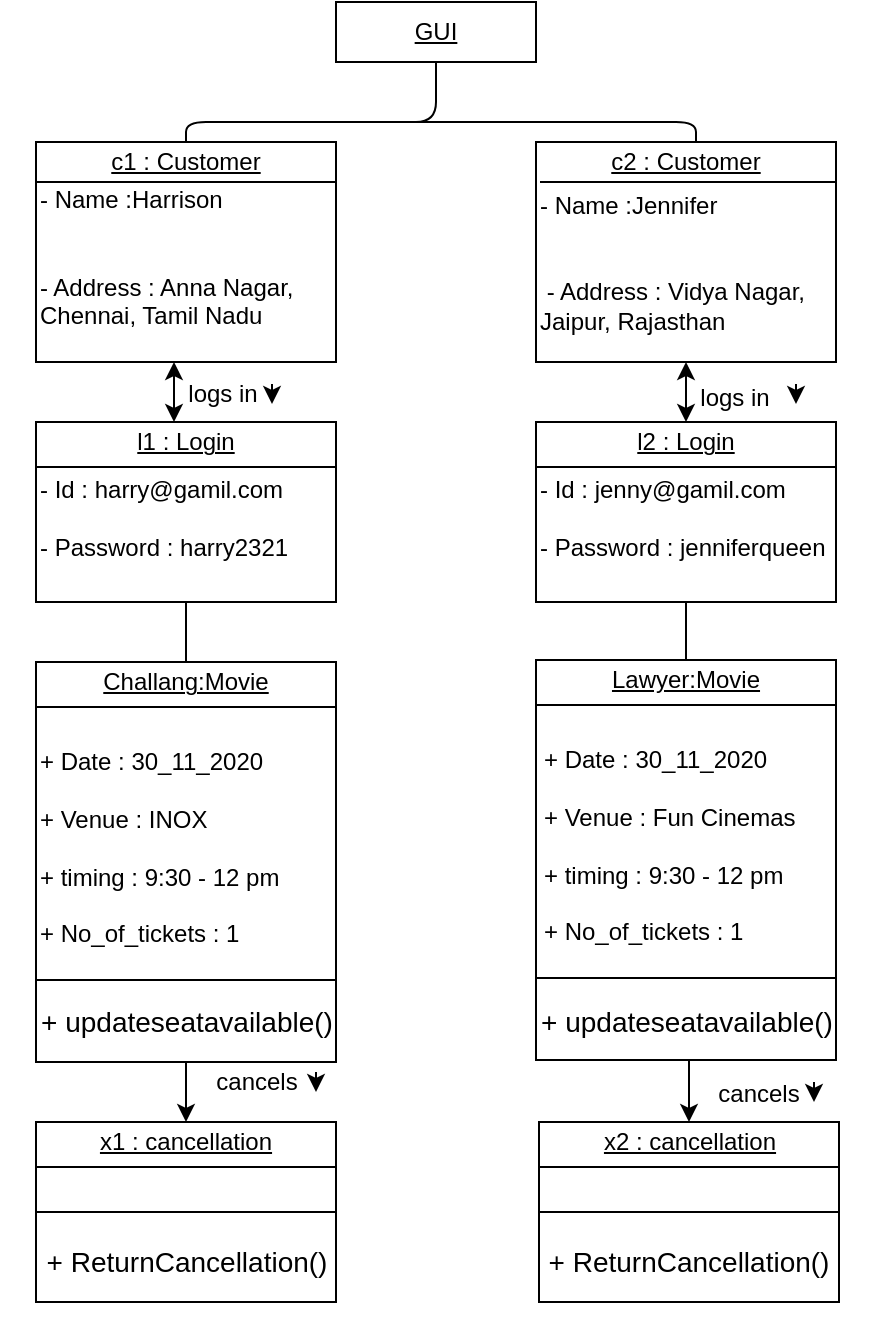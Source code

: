 <mxfile version="13.10.0" type="github">
  <diagram id="SHDkYa4FAMaZ_01luneU" name="Page-1">
    <mxGraphModel dx="1022" dy="695" grid="1" gridSize="10" guides="1" tooltips="1" connect="1" arrows="1" fold="1" page="1" pageScale="1" pageWidth="850" pageHeight="1100" math="0" shadow="0">
      <root>
        <mxCell id="0" />
        <mxCell id="1" parent="0" />
        <mxCell id="k4fH5lc6j6lI32jM6RB4-1" value="&lt;u&gt;GUI&lt;/u&gt;" style="rounded=0;whiteSpace=wrap;html=1;" vertex="1" parent="1">
          <mxGeometry x="270" y="10" width="100" height="30" as="geometry" />
        </mxCell>
        <mxCell id="k4fH5lc6j6lI32jM6RB4-2" value="" style="rounded=0;whiteSpace=wrap;html=1;" vertex="1" parent="1">
          <mxGeometry x="120" y="80" width="150" height="110" as="geometry" />
        </mxCell>
        <mxCell id="k4fH5lc6j6lI32jM6RB4-3" value="&lt;u&gt;c1 : Customer&lt;/u&gt;" style="text;html=1;strokeColor=none;fillColor=none;align=center;verticalAlign=middle;whiteSpace=wrap;rounded=0;" vertex="1" parent="1">
          <mxGeometry x="130" y="80" width="130" height="20" as="geometry" />
        </mxCell>
        <mxCell id="k4fH5lc6j6lI32jM6RB4-4" value="" style="endArrow=none;html=1;exitX=0;exitY=0;exitDx=0;exitDy=0;entryX=1;entryY=0.182;entryDx=0;entryDy=0;entryPerimeter=0;" edge="1" parent="1" source="k4fH5lc6j6lI32jM6RB4-5" target="k4fH5lc6j6lI32jM6RB4-2">
          <mxGeometry width="50" height="50" relative="1" as="geometry">
            <mxPoint x="160" y="150" as="sourcePoint" />
            <mxPoint x="210" y="100" as="targetPoint" />
            <Array as="points">
              <mxPoint x="240" y="100" />
            </Array>
          </mxGeometry>
        </mxCell>
        <mxCell id="k4fH5lc6j6lI32jM6RB4-5" value="&lt;div align=&quot;left&quot;&gt;&lt;br&gt;&lt;/div&gt;&lt;div align=&quot;left&quot;&gt;- Name :Harrison&lt;/div&gt;&lt;div align=&quot;left&quot;&gt;&lt;br&gt;&lt;/div&gt;&lt;div align=&quot;left&quot;&gt;&lt;br&gt;&lt;/div&gt;&lt;div align=&quot;left&quot;&gt;- Address : Anna Nagar,&lt;/div&gt;&lt;div align=&quot;left&quot;&gt;Chennai, Tamil Nadu&lt;br&gt;&lt;/div&gt;&lt;div align=&quot;left&quot;&gt;&lt;br&gt;&lt;/div&gt;&lt;div align=&quot;left&quot;&gt;&lt;br&gt;&lt;/div&gt;" style="text;html=1;strokeColor=none;fillColor=none;align=left;verticalAlign=middle;whiteSpace=wrap;rounded=0;" vertex="1" parent="1">
          <mxGeometry x="120" y="100" width="150" height="90" as="geometry" />
        </mxCell>
        <mxCell id="k4fH5lc6j6lI32jM6RB4-6" style="edgeStyle=orthogonalEdgeStyle;rounded=0;orthogonalLoop=1;jettySize=auto;html=1;exitX=0.5;exitY=1;exitDx=0;exitDy=0;" edge="1" parent="1" source="k4fH5lc6j6lI32jM6RB4-2" target="k4fH5lc6j6lI32jM6RB4-2">
          <mxGeometry relative="1" as="geometry" />
        </mxCell>
        <mxCell id="k4fH5lc6j6lI32jM6RB4-7" value="" style="rounded=0;whiteSpace=wrap;html=1;" vertex="1" parent="1">
          <mxGeometry x="120" y="220" width="150" height="90" as="geometry" />
        </mxCell>
        <mxCell id="k4fH5lc6j6lI32jM6RB4-8" value="l1 : Login" style="text;html=1;strokeColor=none;fillColor=none;align=center;verticalAlign=middle;whiteSpace=wrap;rounded=0;fontStyle=4" vertex="1" parent="1">
          <mxGeometry x="130" y="220" width="130" height="20" as="geometry" />
        </mxCell>
        <mxCell id="k4fH5lc6j6lI32jM6RB4-9" value="&lt;div align=&quot;left&quot;&gt;&lt;br&gt;&lt;/div&gt;&lt;div align=&quot;left&quot;&gt;- Id : harry@gamil.com&lt;br&gt;&lt;/div&gt;&lt;div align=&quot;left&quot;&gt;&lt;br&gt;&lt;/div&gt;&lt;div align=&quot;left&quot;&gt;- Password : harry2321&lt;br&gt;&lt;/div&gt;&lt;div align=&quot;left&quot;&gt;&lt;br&gt;&lt;/div&gt;&lt;div align=&quot;left&quot;&gt;&lt;br&gt;&lt;/div&gt;" style="text;html=1;strokeColor=none;fillColor=none;align=left;verticalAlign=middle;whiteSpace=wrap;rounded=0;" vertex="1" parent="1">
          <mxGeometry x="120" y="245" width="150" height="60" as="geometry" />
        </mxCell>
        <mxCell id="k4fH5lc6j6lI32jM6RB4-10" style="edgeStyle=orthogonalEdgeStyle;rounded=0;orthogonalLoop=1;jettySize=auto;html=1;exitX=0.5;exitY=1;exitDx=0;exitDy=0;" edge="1" parent="1" source="k4fH5lc6j6lI32jM6RB4-7" target="k4fH5lc6j6lI32jM6RB4-7">
          <mxGeometry relative="1" as="geometry" />
        </mxCell>
        <mxCell id="k4fH5lc6j6lI32jM6RB4-11" value="" style="endArrow=none;html=1;exitX=0;exitY=0.25;exitDx=0;exitDy=0;entryX=1;entryY=0.25;entryDx=0;entryDy=0;" edge="1" parent="1" source="k4fH5lc6j6lI32jM6RB4-7" target="k4fH5lc6j6lI32jM6RB4-7">
          <mxGeometry width="50" height="50" relative="1" as="geometry">
            <mxPoint x="30" y="280" as="sourcePoint" />
            <mxPoint x="80" y="230" as="targetPoint" />
          </mxGeometry>
        </mxCell>
        <mxCell id="k4fH5lc6j6lI32jM6RB4-12" value="" style="rounded=0;whiteSpace=wrap;html=1;" vertex="1" parent="1">
          <mxGeometry x="370" y="220" width="150" height="90" as="geometry" />
        </mxCell>
        <mxCell id="k4fH5lc6j6lI32jM6RB4-13" value="&lt;u&gt;l2 : Login&lt;/u&gt;" style="text;html=1;strokeColor=none;fillColor=none;align=center;verticalAlign=middle;whiteSpace=wrap;rounded=0;" vertex="1" parent="1">
          <mxGeometry x="380" y="220" width="130" height="20" as="geometry" />
        </mxCell>
        <mxCell id="k4fH5lc6j6lI32jM6RB4-14" value="&lt;div align=&quot;left&quot;&gt;&lt;br&gt;&lt;/div&gt;&lt;div align=&quot;left&quot;&gt;- Id : jenny@gamil.com&lt;br&gt;&lt;/div&gt;&lt;div align=&quot;left&quot;&gt;&lt;br&gt;&lt;/div&gt;&lt;div align=&quot;left&quot;&gt;- Password : jenniferqueen&lt;br&gt;&lt;/div&gt;&lt;div align=&quot;left&quot;&gt;&lt;br&gt;&lt;/div&gt;&lt;div align=&quot;left&quot;&gt;&lt;br&gt;&lt;/div&gt;" style="text;html=1;strokeColor=none;fillColor=none;align=left;verticalAlign=middle;whiteSpace=wrap;rounded=0;" vertex="1" parent="1">
          <mxGeometry x="370" y="245" width="150" height="60" as="geometry" />
        </mxCell>
        <mxCell id="k4fH5lc6j6lI32jM6RB4-15" style="edgeStyle=orthogonalEdgeStyle;rounded=0;orthogonalLoop=1;jettySize=auto;html=1;exitX=0.5;exitY=1;exitDx=0;exitDy=0;" edge="1" parent="1">
          <mxGeometry relative="1" as="geometry">
            <mxPoint x="445" y="320" as="sourcePoint" />
            <mxPoint x="445" y="320" as="targetPoint" />
          </mxGeometry>
        </mxCell>
        <mxCell id="k4fH5lc6j6lI32jM6RB4-16" value="" style="endArrow=none;html=1;exitX=0;exitY=0.25;exitDx=0;exitDy=0;entryX=1;entryY=0.25;entryDx=0;entryDy=0;" edge="1" parent="1" source="k4fH5lc6j6lI32jM6RB4-12" target="k4fH5lc6j6lI32jM6RB4-12">
          <mxGeometry width="50" height="50" relative="1" as="geometry">
            <mxPoint x="280" y="280" as="sourcePoint" />
            <mxPoint x="330" y="230" as="targetPoint" />
          </mxGeometry>
        </mxCell>
        <mxCell id="k4fH5lc6j6lI32jM6RB4-17" value="" style="endArrow=classic;startArrow=classic;html=1;exitX=0.5;exitY=0;exitDx=0;exitDy=0;" edge="1" parent="1" source="k4fH5lc6j6lI32jM6RB4-13">
          <mxGeometry width="50" height="50" relative="1" as="geometry">
            <mxPoint x="580" y="260" as="sourcePoint" />
            <mxPoint x="445.0" y="190" as="targetPoint" />
          </mxGeometry>
        </mxCell>
        <mxCell id="k4fH5lc6j6lI32jM6RB4-18" value="" style="endArrow=classic;startArrow=classic;html=1;exitX=0.5;exitY=0;exitDx=0;exitDy=0;" edge="1" parent="1">
          <mxGeometry width="50" height="50" relative="1" as="geometry">
            <mxPoint x="189" y="220" as="sourcePoint" />
            <mxPoint x="189" y="190" as="targetPoint" />
          </mxGeometry>
        </mxCell>
        <mxCell id="k4fH5lc6j6lI32jM6RB4-19" value="" style="endArrow=none;html=1;exitX=0.5;exitY=0;exitDx=0;exitDy=0;entryX=0.5;entryY=1;entryDx=0;entryDy=0;" edge="1" parent="1" source="k4fH5lc6j6lI32jM6RB4-2" target="k4fH5lc6j6lI32jM6RB4-1">
          <mxGeometry width="50" height="50" relative="1" as="geometry">
            <mxPoint x="300" y="100" as="sourcePoint" />
            <mxPoint x="350" y="50" as="targetPoint" />
            <Array as="points">
              <mxPoint x="195" y="70" />
              <mxPoint x="320" y="70" />
            </Array>
          </mxGeometry>
        </mxCell>
        <mxCell id="k4fH5lc6j6lI32jM6RB4-20" value="" style="endArrow=none;html=1;" edge="1" parent="1">
          <mxGeometry width="50" height="50" relative="1" as="geometry">
            <mxPoint x="450.0" y="80.0" as="sourcePoint" />
            <mxPoint x="310" y="70.0" as="targetPoint" />
            <Array as="points">
              <mxPoint x="450" y="70" />
            </Array>
          </mxGeometry>
        </mxCell>
        <mxCell id="k4fH5lc6j6lI32jM6RB4-21" value="logs in" style="text;html=1;align=center;verticalAlign=middle;resizable=0;points=[];autosize=1;" vertex="1" parent="1">
          <mxGeometry x="188" y="196" width="50" height="20" as="geometry" />
        </mxCell>
        <mxCell id="k4fH5lc6j6lI32jM6RB4-22" value="" style="endArrow=classic;html=1;" edge="1" parent="1">
          <mxGeometry width="50" height="50" relative="1" as="geometry">
            <mxPoint x="238" y="201" as="sourcePoint" />
            <mxPoint x="238" y="211" as="targetPoint" />
          </mxGeometry>
        </mxCell>
        <mxCell id="k4fH5lc6j6lI32jM6RB4-23" value="" style="endArrow=classic;html=1;" edge="1" parent="1">
          <mxGeometry width="50" height="50" relative="1" as="geometry">
            <mxPoint x="500.0" y="201" as="sourcePoint" />
            <mxPoint x="500.0" y="211" as="targetPoint" />
          </mxGeometry>
        </mxCell>
        <mxCell id="k4fH5lc6j6lI32jM6RB4-26" value="logs in" style="text;html=1;align=center;verticalAlign=middle;resizable=0;points=[];autosize=1;" vertex="1" parent="1">
          <mxGeometry x="444" y="198" width="50" height="20" as="geometry" />
        </mxCell>
        <mxCell id="k4fH5lc6j6lI32jM6RB4-29" value="" style="rounded=0;whiteSpace=wrap;html=1;" vertex="1" parent="1">
          <mxGeometry x="370" y="80" width="150" height="110" as="geometry" />
        </mxCell>
        <mxCell id="k4fH5lc6j6lI32jM6RB4-30" value="&lt;u&gt;c2 : Customer&lt;/u&gt;" style="text;html=1;strokeColor=none;fillColor=none;align=center;verticalAlign=middle;whiteSpace=wrap;rounded=0;" vertex="1" parent="1">
          <mxGeometry x="380" y="80" width="130" height="20" as="geometry" />
        </mxCell>
        <mxCell id="k4fH5lc6j6lI32jM6RB4-31" value="" style="endArrow=none;html=1;entryX=1;entryY=0.182;entryDx=0;entryDy=0;entryPerimeter=0;" edge="1" parent="1" target="k4fH5lc6j6lI32jM6RB4-29">
          <mxGeometry width="50" height="50" relative="1" as="geometry">
            <mxPoint x="372" y="100.0" as="sourcePoint" />
            <mxPoint x="460" y="100" as="targetPoint" />
            <Array as="points">
              <mxPoint x="490" y="100" />
            </Array>
          </mxGeometry>
        </mxCell>
        <mxCell id="k4fH5lc6j6lI32jM6RB4-32" value="&lt;div align=&quot;left&quot;&gt;- Name :Jennifer&lt;/div&gt;&lt;div align=&quot;left&quot;&gt;&lt;br&gt;&lt;/div&gt;&lt;div align=&quot;left&quot;&gt;&lt;br&gt;&lt;/div&gt;&lt;div align=&quot;left&quot;&gt;&amp;nbsp;- Address : Vidya Nagar,&lt;/div&gt;&lt;div align=&quot;left&quot;&gt;Jaipur, Rajasthan&lt;br&gt;&lt;/div&gt;&lt;div align=&quot;left&quot;&gt;&lt;br&gt;&lt;/div&gt;&lt;div align=&quot;left&quot;&gt;&lt;br&gt;&lt;/div&gt;" style="text;html=1;strokeColor=none;fillColor=none;align=left;verticalAlign=middle;whiteSpace=wrap;rounded=0;" vertex="1" parent="1">
          <mxGeometry x="370" y="120" width="150" height="70" as="geometry" />
        </mxCell>
        <mxCell id="k4fH5lc6j6lI32jM6RB4-33" style="edgeStyle=orthogonalEdgeStyle;rounded=0;orthogonalLoop=1;jettySize=auto;html=1;exitX=0.5;exitY=1;exitDx=0;exitDy=0;" edge="1" parent="1" source="k4fH5lc6j6lI32jM6RB4-29" target="k4fH5lc6j6lI32jM6RB4-29">
          <mxGeometry relative="1" as="geometry" />
        </mxCell>
        <mxCell id="k4fH5lc6j6lI32jM6RB4-95" style="edgeStyle=orthogonalEdgeStyle;rounded=0;orthogonalLoop=1;jettySize=auto;html=1;exitX=0.5;exitY=1;exitDx=0;exitDy=0;" edge="1" parent="1" source="k4fH5lc6j6lI32jM6RB4-41" target="k4fH5lc6j6lI32jM6RB4-63">
          <mxGeometry relative="1" as="geometry" />
        </mxCell>
        <mxCell id="k4fH5lc6j6lI32jM6RB4-41" value="" style="rounded=0;whiteSpace=wrap;html=1;" vertex="1" parent="1">
          <mxGeometry x="120" y="340" width="150" height="200" as="geometry" />
        </mxCell>
        <mxCell id="k4fH5lc6j6lI32jM6RB4-42" value="Challang:Movie" style="text;html=1;strokeColor=none;fillColor=none;align=center;verticalAlign=middle;whiteSpace=wrap;rounded=0;fontStyle=4" vertex="1" parent="1">
          <mxGeometry x="130" y="340" width="130" height="20" as="geometry" />
        </mxCell>
        <mxCell id="k4fH5lc6j6lI32jM6RB4-43" value="&lt;div align=&quot;left&quot;&gt;&lt;br&gt;&lt;/div&gt;&lt;div align=&quot;left&quot;&gt;+ Date : 30_11_2020&lt;br&gt;&lt;/div&gt;&lt;div align=&quot;left&quot;&gt;&lt;br&gt;&lt;/div&gt;&lt;div align=&quot;left&quot;&gt;+ Venue : INOX&lt;/div&gt;&lt;div align=&quot;left&quot;&gt;&lt;br&gt;&lt;/div&gt;&lt;div align=&quot;left&quot;&gt;+ timing : 9:30 - 12 pm&lt;/div&gt;&lt;div align=&quot;left&quot;&gt;&lt;br&gt;&lt;/div&gt;&lt;div align=&quot;left&quot;&gt;+ No_of_tickets : 1&lt;br&gt;&lt;/div&gt;&lt;div align=&quot;left&quot;&gt;&lt;br&gt;&lt;/div&gt;&lt;div align=&quot;left&quot;&gt;&lt;br&gt;&lt;/div&gt;" style="text;html=1;strokeColor=none;fillColor=none;align=left;verticalAlign=middle;whiteSpace=wrap;rounded=0;" vertex="1" parent="1">
          <mxGeometry x="120" y="400" width="150" height="80" as="geometry" />
        </mxCell>
        <mxCell id="k4fH5lc6j6lI32jM6RB4-44" style="edgeStyle=orthogonalEdgeStyle;rounded=0;orthogonalLoop=1;jettySize=auto;html=1;exitX=0.5;exitY=1;exitDx=0;exitDy=0;" edge="1" parent="1" source="k4fH5lc6j6lI32jM6RB4-41" target="k4fH5lc6j6lI32jM6RB4-41">
          <mxGeometry relative="1" as="geometry" />
        </mxCell>
        <mxCell id="k4fH5lc6j6lI32jM6RB4-45" value="" style="endArrow=none;html=1;exitX=0;exitY=0.25;exitDx=0;exitDy=0;entryX=1;entryY=0.25;entryDx=0;entryDy=0;" edge="1" parent="1">
          <mxGeometry width="50" height="50" relative="1" as="geometry">
            <mxPoint x="120" y="362.5" as="sourcePoint" />
            <mxPoint x="270" y="362.5" as="targetPoint" />
          </mxGeometry>
        </mxCell>
        <mxCell id="k4fH5lc6j6lI32jM6RB4-46" value="" style="endArrow=none;html=1;exitX=0;exitY=0.75;exitDx=0;exitDy=0;entryX=1;entryY=0.75;entryDx=0;entryDy=0;" edge="1" parent="1">
          <mxGeometry width="50" height="50" relative="1" as="geometry">
            <mxPoint x="120" y="499" as="sourcePoint" />
            <mxPoint x="270" y="499" as="targetPoint" />
            <Array as="points">
              <mxPoint x="210" y="499" />
            </Array>
          </mxGeometry>
        </mxCell>
        <mxCell id="k4fH5lc6j6lI32jM6RB4-47" value="&lt;font style=&quot;font-size: 14px&quot;&gt;+ updateseatavailable()&lt;br&gt;&lt;/font&gt;" style="text;html=1;align=center;verticalAlign=middle;resizable=0;points=[];autosize=1;" vertex="1" parent="1">
          <mxGeometry x="115" y="510" width="160" height="20" as="geometry" />
        </mxCell>
        <mxCell id="k4fH5lc6j6lI32jM6RB4-97" style="edgeStyle=orthogonalEdgeStyle;rounded=0;orthogonalLoop=1;jettySize=auto;html=1;exitX=0.5;exitY=1;exitDx=0;exitDy=0;entryX=0.5;entryY=0;entryDx=0;entryDy=0;" edge="1" parent="1" source="k4fH5lc6j6lI32jM6RB4-55" target="k4fH5lc6j6lI32jM6RB4-83">
          <mxGeometry relative="1" as="geometry" />
        </mxCell>
        <mxCell id="k4fH5lc6j6lI32jM6RB4-55" value="" style="rounded=0;whiteSpace=wrap;html=1;" vertex="1" parent="1">
          <mxGeometry x="370" y="339" width="150" height="200" as="geometry" />
        </mxCell>
        <mxCell id="k4fH5lc6j6lI32jM6RB4-56" value="Lawyer:Movie" style="text;html=1;strokeColor=none;fillColor=none;align=center;verticalAlign=middle;whiteSpace=wrap;rounded=0;fontStyle=4" vertex="1" parent="1">
          <mxGeometry x="380" y="339" width="130" height="20" as="geometry" />
        </mxCell>
        <mxCell id="k4fH5lc6j6lI32jM6RB4-57" value="&lt;div align=&quot;left&quot;&gt;&lt;br&gt;&lt;/div&gt;&lt;div align=&quot;left&quot;&gt;+ Date : 30_11_2020&lt;br&gt;&lt;/div&gt;&lt;div align=&quot;left&quot;&gt;&lt;br&gt;&lt;/div&gt;&lt;div align=&quot;left&quot;&gt;+ Venue : Fun Cinemas&lt;br&gt;&lt;/div&gt;&lt;div align=&quot;left&quot;&gt;&lt;br&gt;&lt;/div&gt;&lt;div align=&quot;left&quot;&gt;+ timing : 9:30 - 12 pm&lt;/div&gt;&lt;div align=&quot;left&quot;&gt;&lt;br&gt;&lt;/div&gt;&lt;div align=&quot;left&quot;&gt;+ No_of_tickets : 1&lt;br&gt;&lt;/div&gt;&lt;div align=&quot;left&quot;&gt;&lt;br&gt;&lt;/div&gt;&lt;div align=&quot;left&quot;&gt;&lt;br&gt;&lt;/div&gt;" style="text;html=1;strokeColor=none;fillColor=none;align=left;verticalAlign=middle;whiteSpace=wrap;rounded=0;" vertex="1" parent="1">
          <mxGeometry x="371.5" y="399" width="150" height="80" as="geometry" />
        </mxCell>
        <mxCell id="k4fH5lc6j6lI32jM6RB4-58" style="edgeStyle=orthogonalEdgeStyle;rounded=0;orthogonalLoop=1;jettySize=auto;html=1;exitX=0.5;exitY=1;exitDx=0;exitDy=0;" edge="1" parent="1" source="k4fH5lc6j6lI32jM6RB4-55" target="k4fH5lc6j6lI32jM6RB4-55">
          <mxGeometry relative="1" as="geometry" />
        </mxCell>
        <mxCell id="k4fH5lc6j6lI32jM6RB4-59" value="" style="endArrow=none;html=1;exitX=0;exitY=0.25;exitDx=0;exitDy=0;entryX=1;entryY=0.25;entryDx=0;entryDy=0;" edge="1" parent="1">
          <mxGeometry width="50" height="50" relative="1" as="geometry">
            <mxPoint x="370" y="361.5" as="sourcePoint" />
            <mxPoint x="520" y="361.5" as="targetPoint" />
          </mxGeometry>
        </mxCell>
        <mxCell id="k4fH5lc6j6lI32jM6RB4-60" value="" style="endArrow=none;html=1;exitX=0;exitY=0.75;exitDx=0;exitDy=0;entryX=1;entryY=0.75;entryDx=0;entryDy=0;" edge="1" parent="1">
          <mxGeometry width="50" height="50" relative="1" as="geometry">
            <mxPoint x="370" y="498" as="sourcePoint" />
            <mxPoint x="520" y="498" as="targetPoint" />
            <Array as="points">
              <mxPoint x="460" y="498" />
            </Array>
          </mxGeometry>
        </mxCell>
        <mxCell id="k4fH5lc6j6lI32jM6RB4-61" value="&lt;font style=&quot;font-size: 14px&quot;&gt;+ updateseatavailable()&lt;br&gt;&lt;/font&gt;" style="text;html=1;align=center;verticalAlign=middle;resizable=0;points=[];autosize=1;" vertex="1" parent="1">
          <mxGeometry x="365" y="510" width="160" height="20" as="geometry" />
        </mxCell>
        <mxCell id="k4fH5lc6j6lI32jM6RB4-62" value="" style="rounded=0;whiteSpace=wrap;html=1;" vertex="1" parent="1">
          <mxGeometry x="120" y="570" width="150" height="90" as="geometry" />
        </mxCell>
        <mxCell id="k4fH5lc6j6lI32jM6RB4-63" value="x1 : cancellation" style="text;html=1;strokeColor=none;fillColor=none;align=center;verticalAlign=middle;whiteSpace=wrap;rounded=0;fontStyle=4" vertex="1" parent="1">
          <mxGeometry x="130" y="570" width="130" height="20" as="geometry" />
        </mxCell>
        <mxCell id="k4fH5lc6j6lI32jM6RB4-65" style="edgeStyle=orthogonalEdgeStyle;rounded=0;orthogonalLoop=1;jettySize=auto;html=1;exitX=0.5;exitY=1;exitDx=0;exitDy=0;" edge="1" parent="1" source="k4fH5lc6j6lI32jM6RB4-62" target="k4fH5lc6j6lI32jM6RB4-62">
          <mxGeometry relative="1" as="geometry" />
        </mxCell>
        <mxCell id="k4fH5lc6j6lI32jM6RB4-66" value="" style="endArrow=none;html=1;exitX=0;exitY=0.25;exitDx=0;exitDy=0;entryX=1;entryY=0.25;entryDx=0;entryDy=0;" edge="1" parent="1" source="k4fH5lc6j6lI32jM6RB4-62" target="k4fH5lc6j6lI32jM6RB4-62">
          <mxGeometry width="50" height="50" relative="1" as="geometry">
            <mxPoint x="30" y="630" as="sourcePoint" />
            <mxPoint x="80" y="580" as="targetPoint" />
          </mxGeometry>
        </mxCell>
        <mxCell id="k4fH5lc6j6lI32jM6RB4-72" value="" style="endArrow=none;html=1;exitX=0;exitY=0.5;exitDx=0;exitDy=0;entryX=1;entryY=0.5;entryDx=0;entryDy=0;" edge="1" parent="1" source="k4fH5lc6j6lI32jM6RB4-62" target="k4fH5lc6j6lI32jM6RB4-62">
          <mxGeometry width="50" height="50" relative="1" as="geometry">
            <mxPoint x="170" y="660" as="sourcePoint" />
            <mxPoint x="220" y="610" as="targetPoint" />
          </mxGeometry>
        </mxCell>
        <mxCell id="k4fH5lc6j6lI32jM6RB4-73" value="&lt;font style=&quot;font-size: 14px&quot;&gt;+ ReturnCancellation()&lt;/font&gt;" style="text;html=1;strokeColor=none;fillColor=none;align=center;verticalAlign=middle;whiteSpace=wrap;rounded=0;" vertex="1" parent="1">
          <mxGeometry x="102.5" y="630" width="185" height="20" as="geometry" />
        </mxCell>
        <mxCell id="k4fH5lc6j6lI32jM6RB4-74" style="edgeStyle=orthogonalEdgeStyle;rounded=0;orthogonalLoop=1;jettySize=auto;html=1;exitX=0.5;exitY=1;exitDx=0;exitDy=0;" edge="1" parent="1" source="k4fH5lc6j6lI32jM6RB4-73" target="k4fH5lc6j6lI32jM6RB4-73">
          <mxGeometry relative="1" as="geometry" />
        </mxCell>
        <mxCell id="k4fH5lc6j6lI32jM6RB4-82" value="" style="rounded=0;whiteSpace=wrap;html=1;" vertex="1" parent="1">
          <mxGeometry x="371.5" y="570" width="150" height="90" as="geometry" />
        </mxCell>
        <mxCell id="k4fH5lc6j6lI32jM6RB4-83" value="x2 : cancellation" style="text;html=1;strokeColor=none;fillColor=none;align=center;verticalAlign=middle;whiteSpace=wrap;rounded=0;fontStyle=4" vertex="1" parent="1">
          <mxGeometry x="381.5" y="570" width="130" height="20" as="geometry" />
        </mxCell>
        <mxCell id="k4fH5lc6j6lI32jM6RB4-84" style="edgeStyle=orthogonalEdgeStyle;rounded=0;orthogonalLoop=1;jettySize=auto;html=1;exitX=0.5;exitY=1;exitDx=0;exitDy=0;" edge="1" parent="1" source="k4fH5lc6j6lI32jM6RB4-82" target="k4fH5lc6j6lI32jM6RB4-82">
          <mxGeometry relative="1" as="geometry" />
        </mxCell>
        <mxCell id="k4fH5lc6j6lI32jM6RB4-85" value="" style="endArrow=none;html=1;exitX=0;exitY=0.25;exitDx=0;exitDy=0;entryX=1;entryY=0.25;entryDx=0;entryDy=0;" edge="1" parent="1" source="k4fH5lc6j6lI32jM6RB4-82" target="k4fH5lc6j6lI32jM6RB4-82">
          <mxGeometry width="50" height="50" relative="1" as="geometry">
            <mxPoint x="281.5" y="630" as="sourcePoint" />
            <mxPoint x="331.5" y="580" as="targetPoint" />
          </mxGeometry>
        </mxCell>
        <mxCell id="k4fH5lc6j6lI32jM6RB4-86" value="" style="endArrow=none;html=1;exitX=0;exitY=0.5;exitDx=0;exitDy=0;entryX=1;entryY=0.5;entryDx=0;entryDy=0;" edge="1" parent="1" source="k4fH5lc6j6lI32jM6RB4-82" target="k4fH5lc6j6lI32jM6RB4-82">
          <mxGeometry width="50" height="50" relative="1" as="geometry">
            <mxPoint x="421.5" y="660" as="sourcePoint" />
            <mxPoint x="471.5" y="610" as="targetPoint" />
          </mxGeometry>
        </mxCell>
        <mxCell id="k4fH5lc6j6lI32jM6RB4-87" value="&lt;font style=&quot;font-size: 14px&quot;&gt;+ ReturnCancellation()&lt;/font&gt;" style="text;html=1;strokeColor=none;fillColor=none;align=center;verticalAlign=middle;whiteSpace=wrap;rounded=0;" vertex="1" parent="1">
          <mxGeometry x="354" y="630" width="185" height="20" as="geometry" />
        </mxCell>
        <mxCell id="k4fH5lc6j6lI32jM6RB4-88" style="edgeStyle=orthogonalEdgeStyle;rounded=0;orthogonalLoop=1;jettySize=auto;html=1;exitX=0.5;exitY=1;exitDx=0;exitDy=0;" edge="1" parent="1" source="k4fH5lc6j6lI32jM6RB4-87" target="k4fH5lc6j6lI32jM6RB4-87">
          <mxGeometry relative="1" as="geometry" />
        </mxCell>
        <mxCell id="k4fH5lc6j6lI32jM6RB4-89" value="cancels " style="text;html=1;align=center;verticalAlign=middle;resizable=0;points=[];autosize=1;" vertex="1" parent="1">
          <mxGeometry x="200" y="540" width="60" height="20" as="geometry" />
        </mxCell>
        <mxCell id="k4fH5lc6j6lI32jM6RB4-92" value="" style="endArrow=classic;html=1;" edge="1" parent="1">
          <mxGeometry width="50" height="50" relative="1" as="geometry">
            <mxPoint x="260" y="545" as="sourcePoint" />
            <mxPoint x="260" y="555" as="targetPoint" />
          </mxGeometry>
        </mxCell>
        <mxCell id="k4fH5lc6j6lI32jM6RB4-93" value="" style="endArrow=classic;html=1;" edge="1" parent="1">
          <mxGeometry width="50" height="50" relative="1" as="geometry">
            <mxPoint x="509" y="550" as="sourcePoint" />
            <mxPoint x="509" y="560" as="targetPoint" />
          </mxGeometry>
        </mxCell>
        <mxCell id="k4fH5lc6j6lI32jM6RB4-94" value="cancels " style="text;html=1;align=center;verticalAlign=middle;resizable=0;points=[];autosize=1;" vertex="1" parent="1">
          <mxGeometry x="451" y="546" width="60" height="20" as="geometry" />
        </mxCell>
        <mxCell id="k4fH5lc6j6lI32jM6RB4-98" value="" style="endArrow=none;html=1;exitX=0.5;exitY=0;exitDx=0;exitDy=0;" edge="1" parent="1" source="k4fH5lc6j6lI32jM6RB4-42">
          <mxGeometry width="50" height="50" relative="1" as="geometry">
            <mxPoint x="170" y="350" as="sourcePoint" />
            <mxPoint x="195" y="310" as="targetPoint" />
          </mxGeometry>
        </mxCell>
        <mxCell id="k4fH5lc6j6lI32jM6RB4-99" value="" style="endArrow=none;html=1;exitX=0.5;exitY=0;exitDx=0;exitDy=0;" edge="1" parent="1" source="k4fH5lc6j6lI32jM6RB4-56">
          <mxGeometry width="50" height="50" relative="1" as="geometry">
            <mxPoint x="460" y="350" as="sourcePoint" />
            <mxPoint x="445" y="310" as="targetPoint" />
          </mxGeometry>
        </mxCell>
      </root>
    </mxGraphModel>
  </diagram>
</mxfile>
